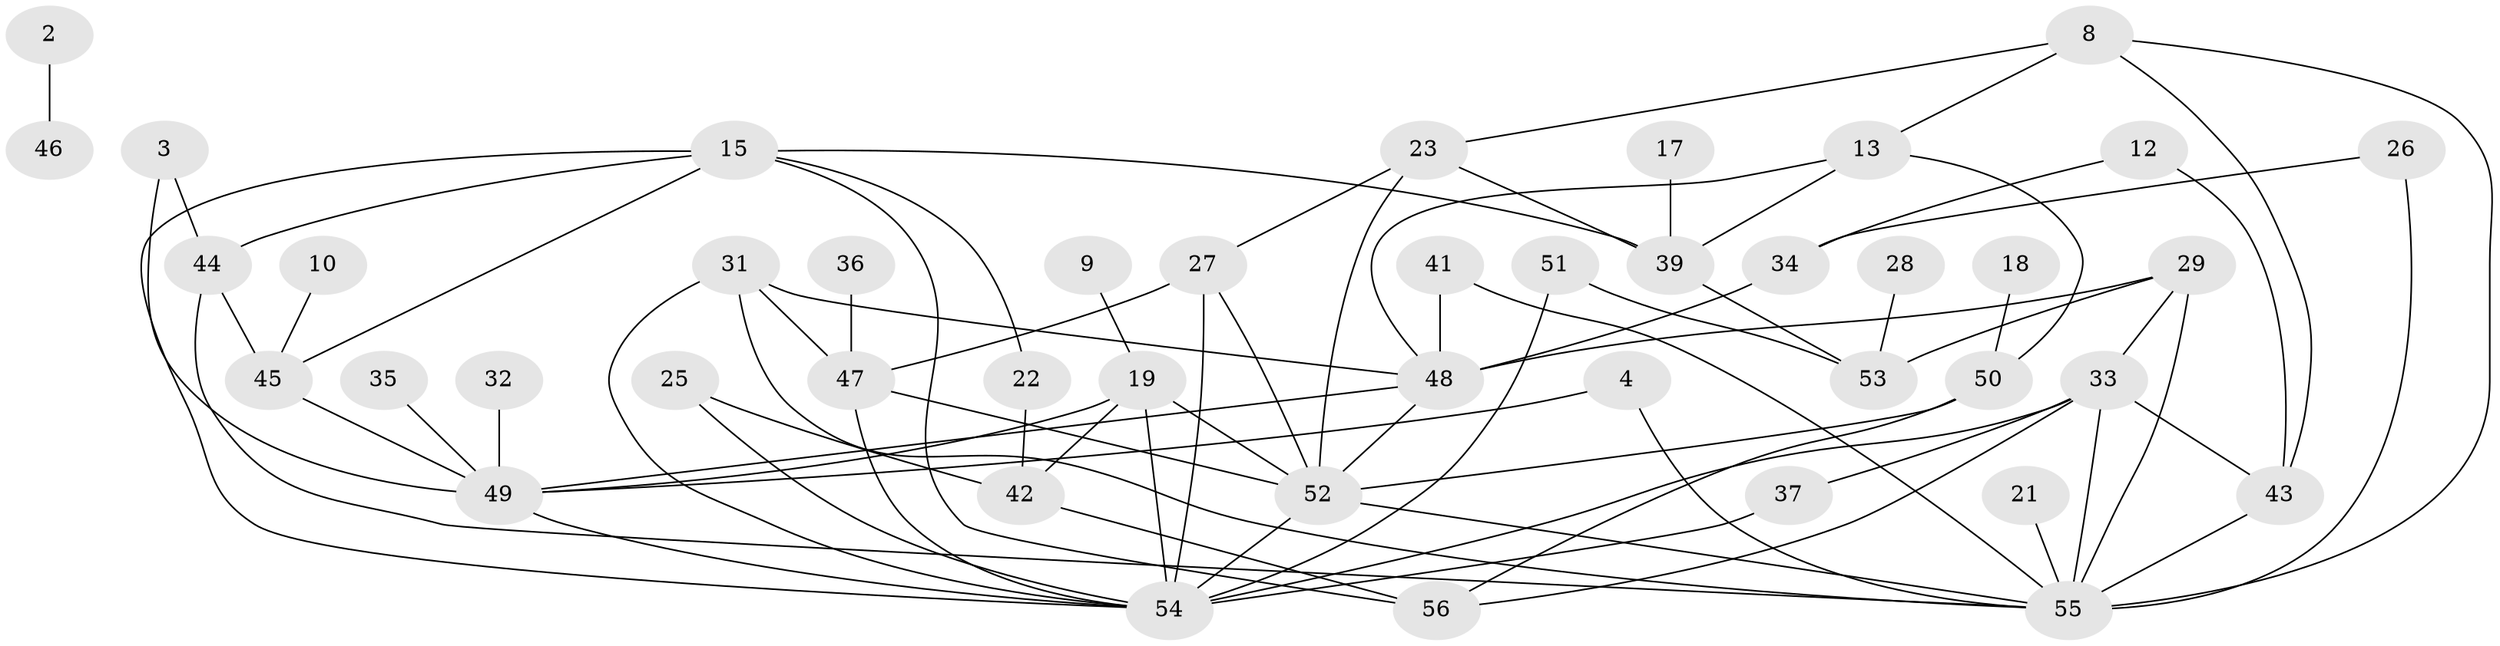 // original degree distribution, {3: 0.20535714285714285, 0: 0.10714285714285714, 1: 0.19642857142857142, 2: 0.20535714285714285, 4: 0.16964285714285715, 5: 0.08035714285714286, 7: 0.017857142857142856, 6: 0.008928571428571428, 8: 0.008928571428571428}
// Generated by graph-tools (version 1.1) at 2025/49/03/09/25 03:49:05]
// undirected, 44 vertices, 78 edges
graph export_dot {
graph [start="1"]
  node [color=gray90,style=filled];
  2;
  3;
  4;
  8;
  9;
  10;
  12;
  13;
  15;
  17;
  18;
  19;
  21;
  22;
  23;
  25;
  26;
  27;
  28;
  29;
  31;
  32;
  33;
  34;
  35;
  36;
  37;
  39;
  41;
  42;
  43;
  44;
  45;
  46;
  47;
  48;
  49;
  50;
  51;
  52;
  53;
  54;
  55;
  56;
  2 -- 46 [weight=1.0];
  3 -- 44 [weight=1.0];
  3 -- 49 [weight=1.0];
  4 -- 49 [weight=1.0];
  4 -- 55 [weight=1.0];
  8 -- 13 [weight=1.0];
  8 -- 23 [weight=1.0];
  8 -- 43 [weight=1.0];
  8 -- 55 [weight=1.0];
  9 -- 19 [weight=1.0];
  10 -- 45 [weight=1.0];
  12 -- 34 [weight=1.0];
  12 -- 43 [weight=1.0];
  13 -- 39 [weight=1.0];
  13 -- 48 [weight=1.0];
  13 -- 50 [weight=1.0];
  15 -- 22 [weight=1.0];
  15 -- 39 [weight=1.0];
  15 -- 44 [weight=1.0];
  15 -- 45 [weight=1.0];
  15 -- 54 [weight=1.0];
  15 -- 56 [weight=1.0];
  17 -- 39 [weight=1.0];
  18 -- 50 [weight=1.0];
  19 -- 42 [weight=1.0];
  19 -- 49 [weight=2.0];
  19 -- 52 [weight=2.0];
  19 -- 54 [weight=1.0];
  21 -- 55 [weight=1.0];
  22 -- 42 [weight=1.0];
  23 -- 27 [weight=1.0];
  23 -- 39 [weight=1.0];
  23 -- 52 [weight=1.0];
  25 -- 42 [weight=1.0];
  25 -- 54 [weight=1.0];
  26 -- 34 [weight=1.0];
  26 -- 55 [weight=2.0];
  27 -- 47 [weight=1.0];
  27 -- 52 [weight=2.0];
  27 -- 54 [weight=2.0];
  28 -- 53 [weight=1.0];
  29 -- 33 [weight=1.0];
  29 -- 48 [weight=1.0];
  29 -- 53 [weight=1.0];
  29 -- 55 [weight=1.0];
  31 -- 47 [weight=1.0];
  31 -- 48 [weight=1.0];
  31 -- 54 [weight=1.0];
  31 -- 55 [weight=1.0];
  32 -- 49 [weight=1.0];
  33 -- 37 [weight=2.0];
  33 -- 43 [weight=1.0];
  33 -- 54 [weight=1.0];
  33 -- 55 [weight=1.0];
  33 -- 56 [weight=1.0];
  34 -- 48 [weight=1.0];
  35 -- 49 [weight=1.0];
  36 -- 47 [weight=1.0];
  37 -- 54 [weight=1.0];
  39 -- 53 [weight=1.0];
  41 -- 48 [weight=1.0];
  41 -- 55 [weight=1.0];
  42 -- 56 [weight=1.0];
  43 -- 55 [weight=1.0];
  44 -- 45 [weight=1.0];
  44 -- 55 [weight=1.0];
  45 -- 49 [weight=1.0];
  47 -- 52 [weight=1.0];
  47 -- 54 [weight=1.0];
  48 -- 49 [weight=1.0];
  48 -- 52 [weight=2.0];
  49 -- 54 [weight=1.0];
  50 -- 52 [weight=1.0];
  50 -- 56 [weight=1.0];
  51 -- 53 [weight=1.0];
  51 -- 54 [weight=1.0];
  52 -- 54 [weight=1.0];
  52 -- 55 [weight=1.0];
}
